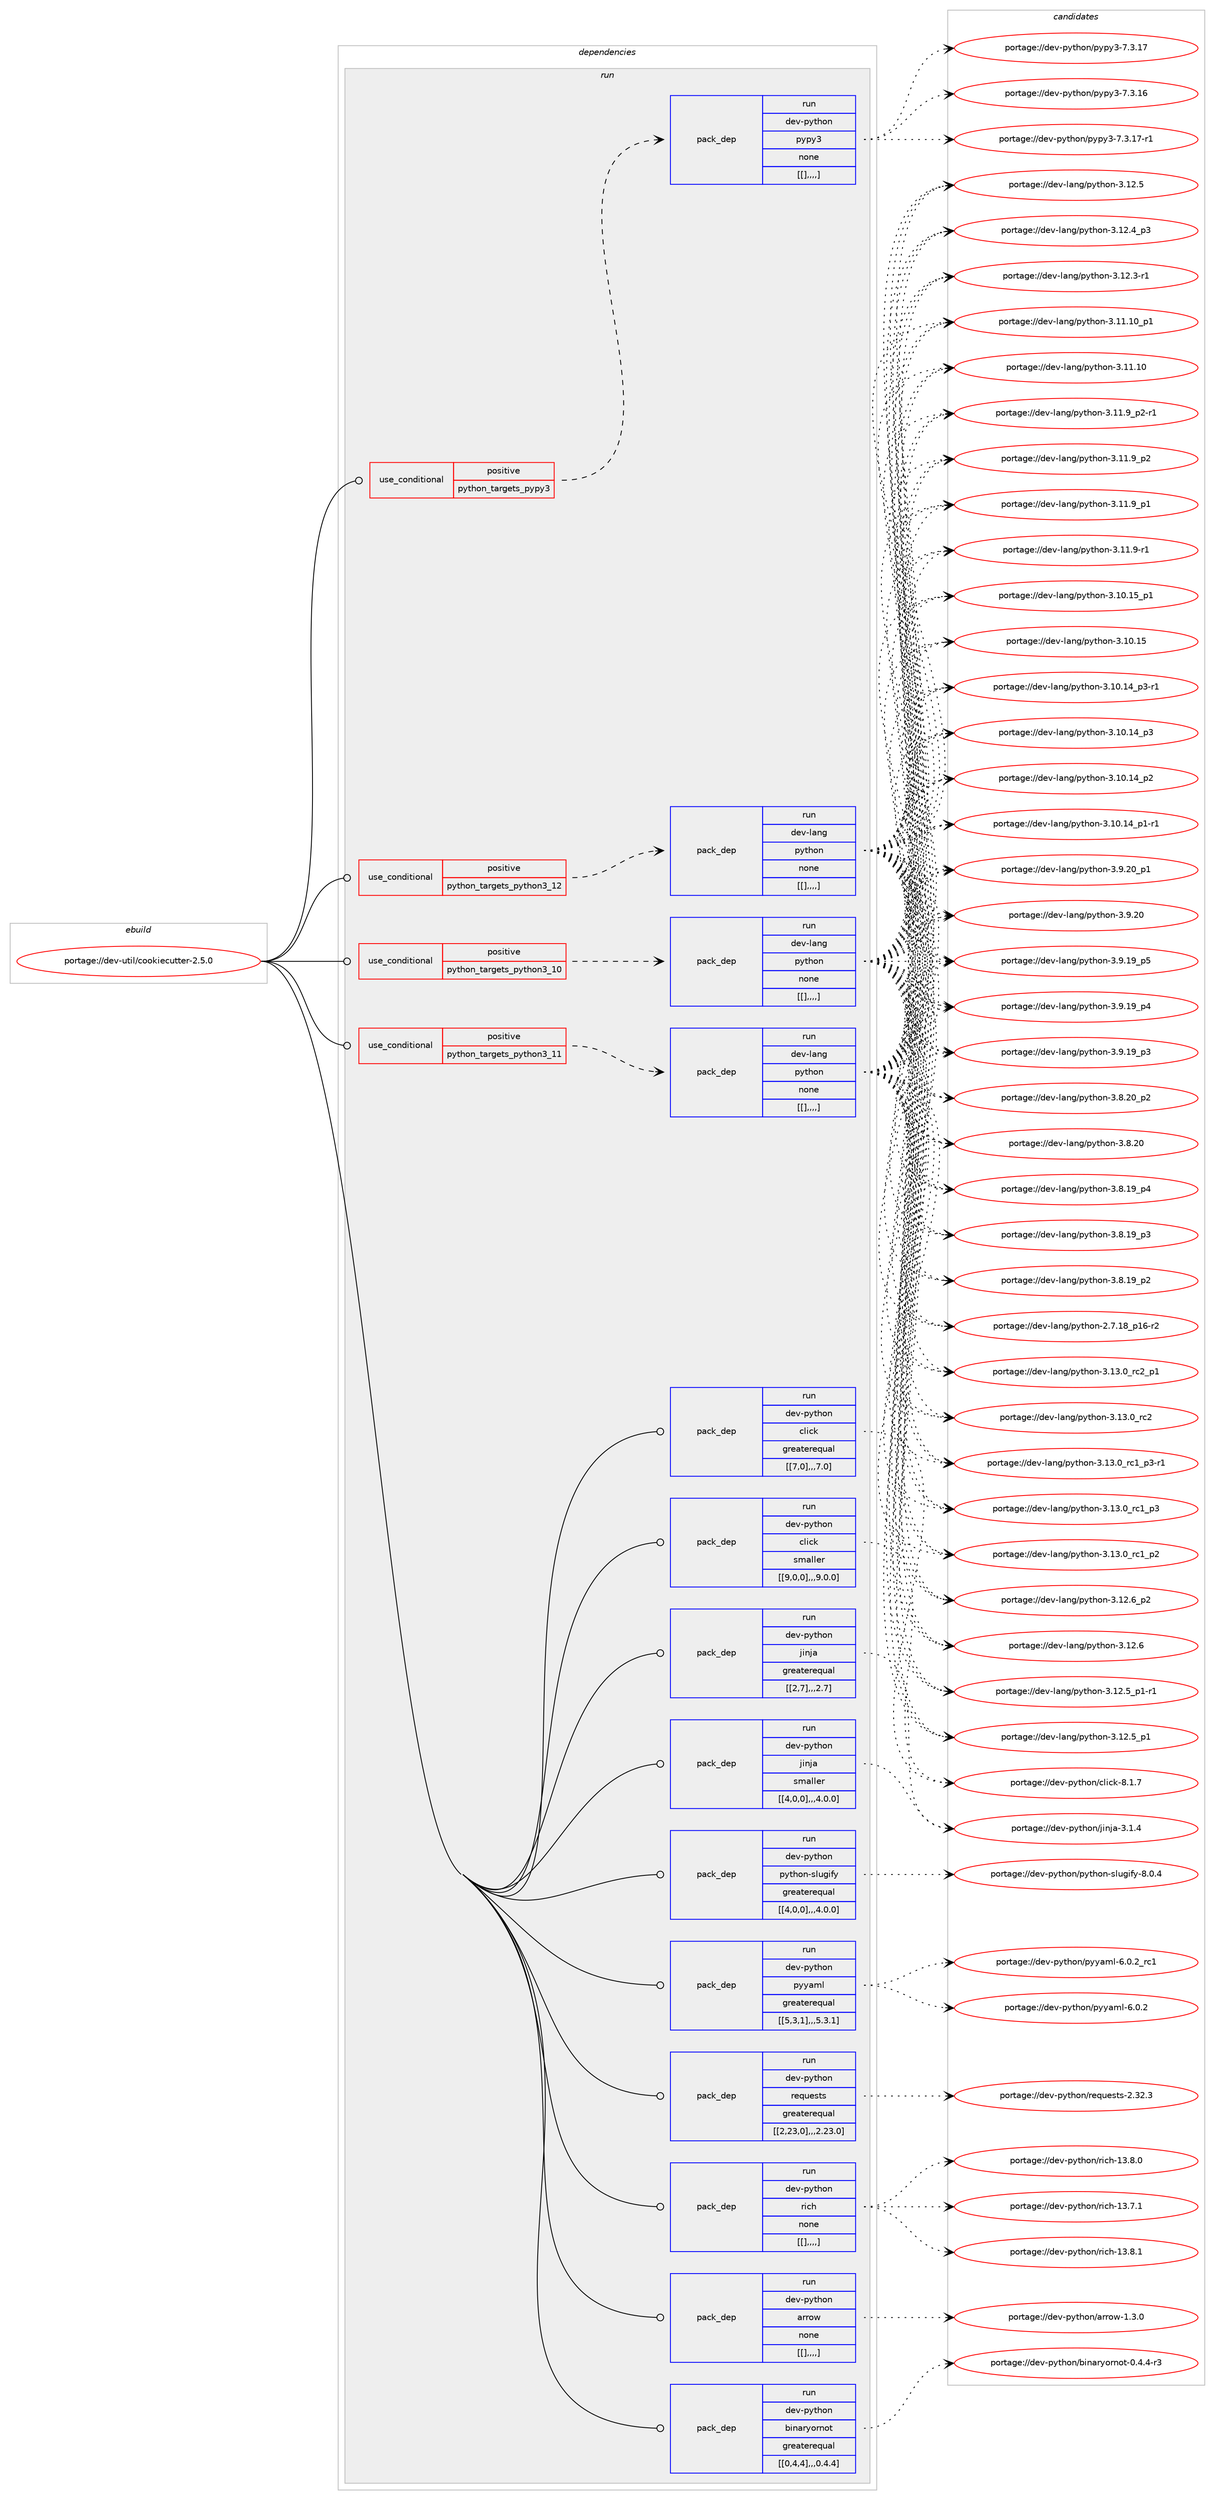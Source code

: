 digraph prolog {

# *************
# Graph options
# *************

newrank=true;
concentrate=true;
compound=true;
graph [rankdir=LR,fontname=Helvetica,fontsize=10,ranksep=1.5];#, ranksep=2.5, nodesep=0.2];
edge  [arrowhead=vee];
node  [fontname=Helvetica,fontsize=10];

# **********
# The ebuild
# **********

subgraph cluster_leftcol {
color=gray;
label=<<i>ebuild</i>>;
id [label="portage://dev-util/cookiecutter-2.5.0", color=red, width=4, href="../dev-util/cookiecutter-2.5.0.svg"];
}

# ****************
# The dependencies
# ****************

subgraph cluster_midcol {
color=gray;
label=<<i>dependencies</i>>;
subgraph cluster_compile {
fillcolor="#eeeeee";
style=filled;
label=<<i>compile</i>>;
}
subgraph cluster_compileandrun {
fillcolor="#eeeeee";
style=filled;
label=<<i>compile and run</i>>;
}
subgraph cluster_run {
fillcolor="#eeeeee";
style=filled;
label=<<i>run</i>>;
subgraph cond62130 {
dependency217337 [label=<<TABLE BORDER="0" CELLBORDER="1" CELLSPACING="0" CELLPADDING="4"><TR><TD ROWSPAN="3" CELLPADDING="10">use_conditional</TD></TR><TR><TD>positive</TD></TR><TR><TD>python_targets_pypy3</TD></TR></TABLE>>, shape=none, color=red];
subgraph pack153808 {
dependency217338 [label=<<TABLE BORDER="0" CELLBORDER="1" CELLSPACING="0" CELLPADDING="4" WIDTH="220"><TR><TD ROWSPAN="6" CELLPADDING="30">pack_dep</TD></TR><TR><TD WIDTH="110">run</TD></TR><TR><TD>dev-python</TD></TR><TR><TD>pypy3</TD></TR><TR><TD>none</TD></TR><TR><TD>[[],,,,]</TD></TR></TABLE>>, shape=none, color=blue];
}
dependency217337:e -> dependency217338:w [weight=20,style="dashed",arrowhead="vee"];
}
id:e -> dependency217337:w [weight=20,style="solid",arrowhead="odot"];
subgraph cond62131 {
dependency217339 [label=<<TABLE BORDER="0" CELLBORDER="1" CELLSPACING="0" CELLPADDING="4"><TR><TD ROWSPAN="3" CELLPADDING="10">use_conditional</TD></TR><TR><TD>positive</TD></TR><TR><TD>python_targets_python3_10</TD></TR></TABLE>>, shape=none, color=red];
subgraph pack153809 {
dependency217340 [label=<<TABLE BORDER="0" CELLBORDER="1" CELLSPACING="0" CELLPADDING="4" WIDTH="220"><TR><TD ROWSPAN="6" CELLPADDING="30">pack_dep</TD></TR><TR><TD WIDTH="110">run</TD></TR><TR><TD>dev-lang</TD></TR><TR><TD>python</TD></TR><TR><TD>none</TD></TR><TR><TD>[[],,,,]</TD></TR></TABLE>>, shape=none, color=blue];
}
dependency217339:e -> dependency217340:w [weight=20,style="dashed",arrowhead="vee"];
}
id:e -> dependency217339:w [weight=20,style="solid",arrowhead="odot"];
subgraph cond62132 {
dependency217341 [label=<<TABLE BORDER="0" CELLBORDER="1" CELLSPACING="0" CELLPADDING="4"><TR><TD ROWSPAN="3" CELLPADDING="10">use_conditional</TD></TR><TR><TD>positive</TD></TR><TR><TD>python_targets_python3_11</TD></TR></TABLE>>, shape=none, color=red];
subgraph pack153810 {
dependency217342 [label=<<TABLE BORDER="0" CELLBORDER="1" CELLSPACING="0" CELLPADDING="4" WIDTH="220"><TR><TD ROWSPAN="6" CELLPADDING="30">pack_dep</TD></TR><TR><TD WIDTH="110">run</TD></TR><TR><TD>dev-lang</TD></TR><TR><TD>python</TD></TR><TR><TD>none</TD></TR><TR><TD>[[],,,,]</TD></TR></TABLE>>, shape=none, color=blue];
}
dependency217341:e -> dependency217342:w [weight=20,style="dashed",arrowhead="vee"];
}
id:e -> dependency217341:w [weight=20,style="solid",arrowhead="odot"];
subgraph cond62133 {
dependency217343 [label=<<TABLE BORDER="0" CELLBORDER="1" CELLSPACING="0" CELLPADDING="4"><TR><TD ROWSPAN="3" CELLPADDING="10">use_conditional</TD></TR><TR><TD>positive</TD></TR><TR><TD>python_targets_python3_12</TD></TR></TABLE>>, shape=none, color=red];
subgraph pack153811 {
dependency217344 [label=<<TABLE BORDER="0" CELLBORDER="1" CELLSPACING="0" CELLPADDING="4" WIDTH="220"><TR><TD ROWSPAN="6" CELLPADDING="30">pack_dep</TD></TR><TR><TD WIDTH="110">run</TD></TR><TR><TD>dev-lang</TD></TR><TR><TD>python</TD></TR><TR><TD>none</TD></TR><TR><TD>[[],,,,]</TD></TR></TABLE>>, shape=none, color=blue];
}
dependency217343:e -> dependency217344:w [weight=20,style="dashed",arrowhead="vee"];
}
id:e -> dependency217343:w [weight=20,style="solid",arrowhead="odot"];
subgraph pack153812 {
dependency217345 [label=<<TABLE BORDER="0" CELLBORDER="1" CELLSPACING="0" CELLPADDING="4" WIDTH="220"><TR><TD ROWSPAN="6" CELLPADDING="30">pack_dep</TD></TR><TR><TD WIDTH="110">run</TD></TR><TR><TD>dev-python</TD></TR><TR><TD>arrow</TD></TR><TR><TD>none</TD></TR><TR><TD>[[],,,,]</TD></TR></TABLE>>, shape=none, color=blue];
}
id:e -> dependency217345:w [weight=20,style="solid",arrowhead="odot"];
subgraph pack153813 {
dependency217346 [label=<<TABLE BORDER="0" CELLBORDER="1" CELLSPACING="0" CELLPADDING="4" WIDTH="220"><TR><TD ROWSPAN="6" CELLPADDING="30">pack_dep</TD></TR><TR><TD WIDTH="110">run</TD></TR><TR><TD>dev-python</TD></TR><TR><TD>binaryornot</TD></TR><TR><TD>greaterequal</TD></TR><TR><TD>[[0,4,4],,,0.4.4]</TD></TR></TABLE>>, shape=none, color=blue];
}
id:e -> dependency217346:w [weight=20,style="solid",arrowhead="odot"];
subgraph pack153814 {
dependency217347 [label=<<TABLE BORDER="0" CELLBORDER="1" CELLSPACING="0" CELLPADDING="4" WIDTH="220"><TR><TD ROWSPAN="6" CELLPADDING="30">pack_dep</TD></TR><TR><TD WIDTH="110">run</TD></TR><TR><TD>dev-python</TD></TR><TR><TD>click</TD></TR><TR><TD>greaterequal</TD></TR><TR><TD>[[7,0],,,7.0]</TD></TR></TABLE>>, shape=none, color=blue];
}
id:e -> dependency217347:w [weight=20,style="solid",arrowhead="odot"];
subgraph pack153815 {
dependency217348 [label=<<TABLE BORDER="0" CELLBORDER="1" CELLSPACING="0" CELLPADDING="4" WIDTH="220"><TR><TD ROWSPAN="6" CELLPADDING="30">pack_dep</TD></TR><TR><TD WIDTH="110">run</TD></TR><TR><TD>dev-python</TD></TR><TR><TD>click</TD></TR><TR><TD>smaller</TD></TR><TR><TD>[[9,0,0],,,9.0.0]</TD></TR></TABLE>>, shape=none, color=blue];
}
id:e -> dependency217348:w [weight=20,style="solid",arrowhead="odot"];
subgraph pack153816 {
dependency217349 [label=<<TABLE BORDER="0" CELLBORDER="1" CELLSPACING="0" CELLPADDING="4" WIDTH="220"><TR><TD ROWSPAN="6" CELLPADDING="30">pack_dep</TD></TR><TR><TD WIDTH="110">run</TD></TR><TR><TD>dev-python</TD></TR><TR><TD>jinja</TD></TR><TR><TD>greaterequal</TD></TR><TR><TD>[[2,7],,,2.7]</TD></TR></TABLE>>, shape=none, color=blue];
}
id:e -> dependency217349:w [weight=20,style="solid",arrowhead="odot"];
subgraph pack153817 {
dependency217350 [label=<<TABLE BORDER="0" CELLBORDER="1" CELLSPACING="0" CELLPADDING="4" WIDTH="220"><TR><TD ROWSPAN="6" CELLPADDING="30">pack_dep</TD></TR><TR><TD WIDTH="110">run</TD></TR><TR><TD>dev-python</TD></TR><TR><TD>jinja</TD></TR><TR><TD>smaller</TD></TR><TR><TD>[[4,0,0],,,4.0.0]</TD></TR></TABLE>>, shape=none, color=blue];
}
id:e -> dependency217350:w [weight=20,style="solid",arrowhead="odot"];
subgraph pack153818 {
dependency217351 [label=<<TABLE BORDER="0" CELLBORDER="1" CELLSPACING="0" CELLPADDING="4" WIDTH="220"><TR><TD ROWSPAN="6" CELLPADDING="30">pack_dep</TD></TR><TR><TD WIDTH="110">run</TD></TR><TR><TD>dev-python</TD></TR><TR><TD>python-slugify</TD></TR><TR><TD>greaterequal</TD></TR><TR><TD>[[4,0,0],,,4.0.0]</TD></TR></TABLE>>, shape=none, color=blue];
}
id:e -> dependency217351:w [weight=20,style="solid",arrowhead="odot"];
subgraph pack153819 {
dependency217352 [label=<<TABLE BORDER="0" CELLBORDER="1" CELLSPACING="0" CELLPADDING="4" WIDTH="220"><TR><TD ROWSPAN="6" CELLPADDING="30">pack_dep</TD></TR><TR><TD WIDTH="110">run</TD></TR><TR><TD>dev-python</TD></TR><TR><TD>pyyaml</TD></TR><TR><TD>greaterequal</TD></TR><TR><TD>[[5,3,1],,,5.3.1]</TD></TR></TABLE>>, shape=none, color=blue];
}
id:e -> dependency217352:w [weight=20,style="solid",arrowhead="odot"];
subgraph pack153820 {
dependency217353 [label=<<TABLE BORDER="0" CELLBORDER="1" CELLSPACING="0" CELLPADDING="4" WIDTH="220"><TR><TD ROWSPAN="6" CELLPADDING="30">pack_dep</TD></TR><TR><TD WIDTH="110">run</TD></TR><TR><TD>dev-python</TD></TR><TR><TD>requests</TD></TR><TR><TD>greaterequal</TD></TR><TR><TD>[[2,23,0],,,2.23.0]</TD></TR></TABLE>>, shape=none, color=blue];
}
id:e -> dependency217353:w [weight=20,style="solid",arrowhead="odot"];
subgraph pack153821 {
dependency217354 [label=<<TABLE BORDER="0" CELLBORDER="1" CELLSPACING="0" CELLPADDING="4" WIDTH="220"><TR><TD ROWSPAN="6" CELLPADDING="30">pack_dep</TD></TR><TR><TD WIDTH="110">run</TD></TR><TR><TD>dev-python</TD></TR><TR><TD>rich</TD></TR><TR><TD>none</TD></TR><TR><TD>[[],,,,]</TD></TR></TABLE>>, shape=none, color=blue];
}
id:e -> dependency217354:w [weight=20,style="solid",arrowhead="odot"];
}
}

# **************
# The candidates
# **************

subgraph cluster_choices {
rank=same;
color=gray;
label=<<i>candidates</i>>;

subgraph choice153808 {
color=black;
nodesep=1;
choice100101118451121211161041111104711212111212151455546514649554511449 [label="portage://dev-python/pypy3-7.3.17-r1", color=red, width=4,href="../dev-python/pypy3-7.3.17-r1.svg"];
choice10010111845112121116104111110471121211121215145554651464955 [label="portage://dev-python/pypy3-7.3.17", color=red, width=4,href="../dev-python/pypy3-7.3.17.svg"];
choice10010111845112121116104111110471121211121215145554651464954 [label="portage://dev-python/pypy3-7.3.16", color=red, width=4,href="../dev-python/pypy3-7.3.16.svg"];
dependency217338:e -> choice100101118451121211161041111104711212111212151455546514649554511449:w [style=dotted,weight="100"];
dependency217338:e -> choice10010111845112121116104111110471121211121215145554651464955:w [style=dotted,weight="100"];
dependency217338:e -> choice10010111845112121116104111110471121211121215145554651464954:w [style=dotted,weight="100"];
}
subgraph choice153809 {
color=black;
nodesep=1;
choice100101118451089711010347112121116104111110455146495146489511499509511249 [label="portage://dev-lang/python-3.13.0_rc2_p1", color=red, width=4,href="../dev-lang/python-3.13.0_rc2_p1.svg"];
choice10010111845108971101034711212111610411111045514649514648951149950 [label="portage://dev-lang/python-3.13.0_rc2", color=red, width=4,href="../dev-lang/python-3.13.0_rc2.svg"];
choice1001011184510897110103471121211161041111104551464951464895114994995112514511449 [label="portage://dev-lang/python-3.13.0_rc1_p3-r1", color=red, width=4,href="../dev-lang/python-3.13.0_rc1_p3-r1.svg"];
choice100101118451089711010347112121116104111110455146495146489511499499511251 [label="portage://dev-lang/python-3.13.0_rc1_p3", color=red, width=4,href="../dev-lang/python-3.13.0_rc1_p3.svg"];
choice100101118451089711010347112121116104111110455146495146489511499499511250 [label="portage://dev-lang/python-3.13.0_rc1_p2", color=red, width=4,href="../dev-lang/python-3.13.0_rc1_p2.svg"];
choice100101118451089711010347112121116104111110455146495046549511250 [label="portage://dev-lang/python-3.12.6_p2", color=red, width=4,href="../dev-lang/python-3.12.6_p2.svg"];
choice10010111845108971101034711212111610411111045514649504654 [label="portage://dev-lang/python-3.12.6", color=red, width=4,href="../dev-lang/python-3.12.6.svg"];
choice1001011184510897110103471121211161041111104551464950465395112494511449 [label="portage://dev-lang/python-3.12.5_p1-r1", color=red, width=4,href="../dev-lang/python-3.12.5_p1-r1.svg"];
choice100101118451089711010347112121116104111110455146495046539511249 [label="portage://dev-lang/python-3.12.5_p1", color=red, width=4,href="../dev-lang/python-3.12.5_p1.svg"];
choice10010111845108971101034711212111610411111045514649504653 [label="portage://dev-lang/python-3.12.5", color=red, width=4,href="../dev-lang/python-3.12.5.svg"];
choice100101118451089711010347112121116104111110455146495046529511251 [label="portage://dev-lang/python-3.12.4_p3", color=red, width=4,href="../dev-lang/python-3.12.4_p3.svg"];
choice100101118451089711010347112121116104111110455146495046514511449 [label="portage://dev-lang/python-3.12.3-r1", color=red, width=4,href="../dev-lang/python-3.12.3-r1.svg"];
choice10010111845108971101034711212111610411111045514649494649489511249 [label="portage://dev-lang/python-3.11.10_p1", color=red, width=4,href="../dev-lang/python-3.11.10_p1.svg"];
choice1001011184510897110103471121211161041111104551464949464948 [label="portage://dev-lang/python-3.11.10", color=red, width=4,href="../dev-lang/python-3.11.10.svg"];
choice1001011184510897110103471121211161041111104551464949465795112504511449 [label="portage://dev-lang/python-3.11.9_p2-r1", color=red, width=4,href="../dev-lang/python-3.11.9_p2-r1.svg"];
choice100101118451089711010347112121116104111110455146494946579511250 [label="portage://dev-lang/python-3.11.9_p2", color=red, width=4,href="../dev-lang/python-3.11.9_p2.svg"];
choice100101118451089711010347112121116104111110455146494946579511249 [label="portage://dev-lang/python-3.11.9_p1", color=red, width=4,href="../dev-lang/python-3.11.9_p1.svg"];
choice100101118451089711010347112121116104111110455146494946574511449 [label="portage://dev-lang/python-3.11.9-r1", color=red, width=4,href="../dev-lang/python-3.11.9-r1.svg"];
choice10010111845108971101034711212111610411111045514649484649539511249 [label="portage://dev-lang/python-3.10.15_p1", color=red, width=4,href="../dev-lang/python-3.10.15_p1.svg"];
choice1001011184510897110103471121211161041111104551464948464953 [label="portage://dev-lang/python-3.10.15", color=red, width=4,href="../dev-lang/python-3.10.15.svg"];
choice100101118451089711010347112121116104111110455146494846495295112514511449 [label="portage://dev-lang/python-3.10.14_p3-r1", color=red, width=4,href="../dev-lang/python-3.10.14_p3-r1.svg"];
choice10010111845108971101034711212111610411111045514649484649529511251 [label="portage://dev-lang/python-3.10.14_p3", color=red, width=4,href="../dev-lang/python-3.10.14_p3.svg"];
choice10010111845108971101034711212111610411111045514649484649529511250 [label="portage://dev-lang/python-3.10.14_p2", color=red, width=4,href="../dev-lang/python-3.10.14_p2.svg"];
choice100101118451089711010347112121116104111110455146494846495295112494511449 [label="portage://dev-lang/python-3.10.14_p1-r1", color=red, width=4,href="../dev-lang/python-3.10.14_p1-r1.svg"];
choice100101118451089711010347112121116104111110455146574650489511249 [label="portage://dev-lang/python-3.9.20_p1", color=red, width=4,href="../dev-lang/python-3.9.20_p1.svg"];
choice10010111845108971101034711212111610411111045514657465048 [label="portage://dev-lang/python-3.9.20", color=red, width=4,href="../dev-lang/python-3.9.20.svg"];
choice100101118451089711010347112121116104111110455146574649579511253 [label="portage://dev-lang/python-3.9.19_p5", color=red, width=4,href="../dev-lang/python-3.9.19_p5.svg"];
choice100101118451089711010347112121116104111110455146574649579511252 [label="portage://dev-lang/python-3.9.19_p4", color=red, width=4,href="../dev-lang/python-3.9.19_p4.svg"];
choice100101118451089711010347112121116104111110455146574649579511251 [label="portage://dev-lang/python-3.9.19_p3", color=red, width=4,href="../dev-lang/python-3.9.19_p3.svg"];
choice100101118451089711010347112121116104111110455146564650489511250 [label="portage://dev-lang/python-3.8.20_p2", color=red, width=4,href="../dev-lang/python-3.8.20_p2.svg"];
choice10010111845108971101034711212111610411111045514656465048 [label="portage://dev-lang/python-3.8.20", color=red, width=4,href="../dev-lang/python-3.8.20.svg"];
choice100101118451089711010347112121116104111110455146564649579511252 [label="portage://dev-lang/python-3.8.19_p4", color=red, width=4,href="../dev-lang/python-3.8.19_p4.svg"];
choice100101118451089711010347112121116104111110455146564649579511251 [label="portage://dev-lang/python-3.8.19_p3", color=red, width=4,href="../dev-lang/python-3.8.19_p3.svg"];
choice100101118451089711010347112121116104111110455146564649579511250 [label="portage://dev-lang/python-3.8.19_p2", color=red, width=4,href="../dev-lang/python-3.8.19_p2.svg"];
choice100101118451089711010347112121116104111110455046554649569511249544511450 [label="portage://dev-lang/python-2.7.18_p16-r2", color=red, width=4,href="../dev-lang/python-2.7.18_p16-r2.svg"];
dependency217340:e -> choice100101118451089711010347112121116104111110455146495146489511499509511249:w [style=dotted,weight="100"];
dependency217340:e -> choice10010111845108971101034711212111610411111045514649514648951149950:w [style=dotted,weight="100"];
dependency217340:e -> choice1001011184510897110103471121211161041111104551464951464895114994995112514511449:w [style=dotted,weight="100"];
dependency217340:e -> choice100101118451089711010347112121116104111110455146495146489511499499511251:w [style=dotted,weight="100"];
dependency217340:e -> choice100101118451089711010347112121116104111110455146495146489511499499511250:w [style=dotted,weight="100"];
dependency217340:e -> choice100101118451089711010347112121116104111110455146495046549511250:w [style=dotted,weight="100"];
dependency217340:e -> choice10010111845108971101034711212111610411111045514649504654:w [style=dotted,weight="100"];
dependency217340:e -> choice1001011184510897110103471121211161041111104551464950465395112494511449:w [style=dotted,weight="100"];
dependency217340:e -> choice100101118451089711010347112121116104111110455146495046539511249:w [style=dotted,weight="100"];
dependency217340:e -> choice10010111845108971101034711212111610411111045514649504653:w [style=dotted,weight="100"];
dependency217340:e -> choice100101118451089711010347112121116104111110455146495046529511251:w [style=dotted,weight="100"];
dependency217340:e -> choice100101118451089711010347112121116104111110455146495046514511449:w [style=dotted,weight="100"];
dependency217340:e -> choice10010111845108971101034711212111610411111045514649494649489511249:w [style=dotted,weight="100"];
dependency217340:e -> choice1001011184510897110103471121211161041111104551464949464948:w [style=dotted,weight="100"];
dependency217340:e -> choice1001011184510897110103471121211161041111104551464949465795112504511449:w [style=dotted,weight="100"];
dependency217340:e -> choice100101118451089711010347112121116104111110455146494946579511250:w [style=dotted,weight="100"];
dependency217340:e -> choice100101118451089711010347112121116104111110455146494946579511249:w [style=dotted,weight="100"];
dependency217340:e -> choice100101118451089711010347112121116104111110455146494946574511449:w [style=dotted,weight="100"];
dependency217340:e -> choice10010111845108971101034711212111610411111045514649484649539511249:w [style=dotted,weight="100"];
dependency217340:e -> choice1001011184510897110103471121211161041111104551464948464953:w [style=dotted,weight="100"];
dependency217340:e -> choice100101118451089711010347112121116104111110455146494846495295112514511449:w [style=dotted,weight="100"];
dependency217340:e -> choice10010111845108971101034711212111610411111045514649484649529511251:w [style=dotted,weight="100"];
dependency217340:e -> choice10010111845108971101034711212111610411111045514649484649529511250:w [style=dotted,weight="100"];
dependency217340:e -> choice100101118451089711010347112121116104111110455146494846495295112494511449:w [style=dotted,weight="100"];
dependency217340:e -> choice100101118451089711010347112121116104111110455146574650489511249:w [style=dotted,weight="100"];
dependency217340:e -> choice10010111845108971101034711212111610411111045514657465048:w [style=dotted,weight="100"];
dependency217340:e -> choice100101118451089711010347112121116104111110455146574649579511253:w [style=dotted,weight="100"];
dependency217340:e -> choice100101118451089711010347112121116104111110455146574649579511252:w [style=dotted,weight="100"];
dependency217340:e -> choice100101118451089711010347112121116104111110455146574649579511251:w [style=dotted,weight="100"];
dependency217340:e -> choice100101118451089711010347112121116104111110455146564650489511250:w [style=dotted,weight="100"];
dependency217340:e -> choice10010111845108971101034711212111610411111045514656465048:w [style=dotted,weight="100"];
dependency217340:e -> choice100101118451089711010347112121116104111110455146564649579511252:w [style=dotted,weight="100"];
dependency217340:e -> choice100101118451089711010347112121116104111110455146564649579511251:w [style=dotted,weight="100"];
dependency217340:e -> choice100101118451089711010347112121116104111110455146564649579511250:w [style=dotted,weight="100"];
dependency217340:e -> choice100101118451089711010347112121116104111110455046554649569511249544511450:w [style=dotted,weight="100"];
}
subgraph choice153810 {
color=black;
nodesep=1;
choice100101118451089711010347112121116104111110455146495146489511499509511249 [label="portage://dev-lang/python-3.13.0_rc2_p1", color=red, width=4,href="../dev-lang/python-3.13.0_rc2_p1.svg"];
choice10010111845108971101034711212111610411111045514649514648951149950 [label="portage://dev-lang/python-3.13.0_rc2", color=red, width=4,href="../dev-lang/python-3.13.0_rc2.svg"];
choice1001011184510897110103471121211161041111104551464951464895114994995112514511449 [label="portage://dev-lang/python-3.13.0_rc1_p3-r1", color=red, width=4,href="../dev-lang/python-3.13.0_rc1_p3-r1.svg"];
choice100101118451089711010347112121116104111110455146495146489511499499511251 [label="portage://dev-lang/python-3.13.0_rc1_p3", color=red, width=4,href="../dev-lang/python-3.13.0_rc1_p3.svg"];
choice100101118451089711010347112121116104111110455146495146489511499499511250 [label="portage://dev-lang/python-3.13.0_rc1_p2", color=red, width=4,href="../dev-lang/python-3.13.0_rc1_p2.svg"];
choice100101118451089711010347112121116104111110455146495046549511250 [label="portage://dev-lang/python-3.12.6_p2", color=red, width=4,href="../dev-lang/python-3.12.6_p2.svg"];
choice10010111845108971101034711212111610411111045514649504654 [label="portage://dev-lang/python-3.12.6", color=red, width=4,href="../dev-lang/python-3.12.6.svg"];
choice1001011184510897110103471121211161041111104551464950465395112494511449 [label="portage://dev-lang/python-3.12.5_p1-r1", color=red, width=4,href="../dev-lang/python-3.12.5_p1-r1.svg"];
choice100101118451089711010347112121116104111110455146495046539511249 [label="portage://dev-lang/python-3.12.5_p1", color=red, width=4,href="../dev-lang/python-3.12.5_p1.svg"];
choice10010111845108971101034711212111610411111045514649504653 [label="portage://dev-lang/python-3.12.5", color=red, width=4,href="../dev-lang/python-3.12.5.svg"];
choice100101118451089711010347112121116104111110455146495046529511251 [label="portage://dev-lang/python-3.12.4_p3", color=red, width=4,href="../dev-lang/python-3.12.4_p3.svg"];
choice100101118451089711010347112121116104111110455146495046514511449 [label="portage://dev-lang/python-3.12.3-r1", color=red, width=4,href="../dev-lang/python-3.12.3-r1.svg"];
choice10010111845108971101034711212111610411111045514649494649489511249 [label="portage://dev-lang/python-3.11.10_p1", color=red, width=4,href="../dev-lang/python-3.11.10_p1.svg"];
choice1001011184510897110103471121211161041111104551464949464948 [label="portage://dev-lang/python-3.11.10", color=red, width=4,href="../dev-lang/python-3.11.10.svg"];
choice1001011184510897110103471121211161041111104551464949465795112504511449 [label="portage://dev-lang/python-3.11.9_p2-r1", color=red, width=4,href="../dev-lang/python-3.11.9_p2-r1.svg"];
choice100101118451089711010347112121116104111110455146494946579511250 [label="portage://dev-lang/python-3.11.9_p2", color=red, width=4,href="../dev-lang/python-3.11.9_p2.svg"];
choice100101118451089711010347112121116104111110455146494946579511249 [label="portage://dev-lang/python-3.11.9_p1", color=red, width=4,href="../dev-lang/python-3.11.9_p1.svg"];
choice100101118451089711010347112121116104111110455146494946574511449 [label="portage://dev-lang/python-3.11.9-r1", color=red, width=4,href="../dev-lang/python-3.11.9-r1.svg"];
choice10010111845108971101034711212111610411111045514649484649539511249 [label="portage://dev-lang/python-3.10.15_p1", color=red, width=4,href="../dev-lang/python-3.10.15_p1.svg"];
choice1001011184510897110103471121211161041111104551464948464953 [label="portage://dev-lang/python-3.10.15", color=red, width=4,href="../dev-lang/python-3.10.15.svg"];
choice100101118451089711010347112121116104111110455146494846495295112514511449 [label="portage://dev-lang/python-3.10.14_p3-r1", color=red, width=4,href="../dev-lang/python-3.10.14_p3-r1.svg"];
choice10010111845108971101034711212111610411111045514649484649529511251 [label="portage://dev-lang/python-3.10.14_p3", color=red, width=4,href="../dev-lang/python-3.10.14_p3.svg"];
choice10010111845108971101034711212111610411111045514649484649529511250 [label="portage://dev-lang/python-3.10.14_p2", color=red, width=4,href="../dev-lang/python-3.10.14_p2.svg"];
choice100101118451089711010347112121116104111110455146494846495295112494511449 [label="portage://dev-lang/python-3.10.14_p1-r1", color=red, width=4,href="../dev-lang/python-3.10.14_p1-r1.svg"];
choice100101118451089711010347112121116104111110455146574650489511249 [label="portage://dev-lang/python-3.9.20_p1", color=red, width=4,href="../dev-lang/python-3.9.20_p1.svg"];
choice10010111845108971101034711212111610411111045514657465048 [label="portage://dev-lang/python-3.9.20", color=red, width=4,href="../dev-lang/python-3.9.20.svg"];
choice100101118451089711010347112121116104111110455146574649579511253 [label="portage://dev-lang/python-3.9.19_p5", color=red, width=4,href="../dev-lang/python-3.9.19_p5.svg"];
choice100101118451089711010347112121116104111110455146574649579511252 [label="portage://dev-lang/python-3.9.19_p4", color=red, width=4,href="../dev-lang/python-3.9.19_p4.svg"];
choice100101118451089711010347112121116104111110455146574649579511251 [label="portage://dev-lang/python-3.9.19_p3", color=red, width=4,href="../dev-lang/python-3.9.19_p3.svg"];
choice100101118451089711010347112121116104111110455146564650489511250 [label="portage://dev-lang/python-3.8.20_p2", color=red, width=4,href="../dev-lang/python-3.8.20_p2.svg"];
choice10010111845108971101034711212111610411111045514656465048 [label="portage://dev-lang/python-3.8.20", color=red, width=4,href="../dev-lang/python-3.8.20.svg"];
choice100101118451089711010347112121116104111110455146564649579511252 [label="portage://dev-lang/python-3.8.19_p4", color=red, width=4,href="../dev-lang/python-3.8.19_p4.svg"];
choice100101118451089711010347112121116104111110455146564649579511251 [label="portage://dev-lang/python-3.8.19_p3", color=red, width=4,href="../dev-lang/python-3.8.19_p3.svg"];
choice100101118451089711010347112121116104111110455146564649579511250 [label="portage://dev-lang/python-3.8.19_p2", color=red, width=4,href="../dev-lang/python-3.8.19_p2.svg"];
choice100101118451089711010347112121116104111110455046554649569511249544511450 [label="portage://dev-lang/python-2.7.18_p16-r2", color=red, width=4,href="../dev-lang/python-2.7.18_p16-r2.svg"];
dependency217342:e -> choice100101118451089711010347112121116104111110455146495146489511499509511249:w [style=dotted,weight="100"];
dependency217342:e -> choice10010111845108971101034711212111610411111045514649514648951149950:w [style=dotted,weight="100"];
dependency217342:e -> choice1001011184510897110103471121211161041111104551464951464895114994995112514511449:w [style=dotted,weight="100"];
dependency217342:e -> choice100101118451089711010347112121116104111110455146495146489511499499511251:w [style=dotted,weight="100"];
dependency217342:e -> choice100101118451089711010347112121116104111110455146495146489511499499511250:w [style=dotted,weight="100"];
dependency217342:e -> choice100101118451089711010347112121116104111110455146495046549511250:w [style=dotted,weight="100"];
dependency217342:e -> choice10010111845108971101034711212111610411111045514649504654:w [style=dotted,weight="100"];
dependency217342:e -> choice1001011184510897110103471121211161041111104551464950465395112494511449:w [style=dotted,weight="100"];
dependency217342:e -> choice100101118451089711010347112121116104111110455146495046539511249:w [style=dotted,weight="100"];
dependency217342:e -> choice10010111845108971101034711212111610411111045514649504653:w [style=dotted,weight="100"];
dependency217342:e -> choice100101118451089711010347112121116104111110455146495046529511251:w [style=dotted,weight="100"];
dependency217342:e -> choice100101118451089711010347112121116104111110455146495046514511449:w [style=dotted,weight="100"];
dependency217342:e -> choice10010111845108971101034711212111610411111045514649494649489511249:w [style=dotted,weight="100"];
dependency217342:e -> choice1001011184510897110103471121211161041111104551464949464948:w [style=dotted,weight="100"];
dependency217342:e -> choice1001011184510897110103471121211161041111104551464949465795112504511449:w [style=dotted,weight="100"];
dependency217342:e -> choice100101118451089711010347112121116104111110455146494946579511250:w [style=dotted,weight="100"];
dependency217342:e -> choice100101118451089711010347112121116104111110455146494946579511249:w [style=dotted,weight="100"];
dependency217342:e -> choice100101118451089711010347112121116104111110455146494946574511449:w [style=dotted,weight="100"];
dependency217342:e -> choice10010111845108971101034711212111610411111045514649484649539511249:w [style=dotted,weight="100"];
dependency217342:e -> choice1001011184510897110103471121211161041111104551464948464953:w [style=dotted,weight="100"];
dependency217342:e -> choice100101118451089711010347112121116104111110455146494846495295112514511449:w [style=dotted,weight="100"];
dependency217342:e -> choice10010111845108971101034711212111610411111045514649484649529511251:w [style=dotted,weight="100"];
dependency217342:e -> choice10010111845108971101034711212111610411111045514649484649529511250:w [style=dotted,weight="100"];
dependency217342:e -> choice100101118451089711010347112121116104111110455146494846495295112494511449:w [style=dotted,weight="100"];
dependency217342:e -> choice100101118451089711010347112121116104111110455146574650489511249:w [style=dotted,weight="100"];
dependency217342:e -> choice10010111845108971101034711212111610411111045514657465048:w [style=dotted,weight="100"];
dependency217342:e -> choice100101118451089711010347112121116104111110455146574649579511253:w [style=dotted,weight="100"];
dependency217342:e -> choice100101118451089711010347112121116104111110455146574649579511252:w [style=dotted,weight="100"];
dependency217342:e -> choice100101118451089711010347112121116104111110455146574649579511251:w [style=dotted,weight="100"];
dependency217342:e -> choice100101118451089711010347112121116104111110455146564650489511250:w [style=dotted,weight="100"];
dependency217342:e -> choice10010111845108971101034711212111610411111045514656465048:w [style=dotted,weight="100"];
dependency217342:e -> choice100101118451089711010347112121116104111110455146564649579511252:w [style=dotted,weight="100"];
dependency217342:e -> choice100101118451089711010347112121116104111110455146564649579511251:w [style=dotted,weight="100"];
dependency217342:e -> choice100101118451089711010347112121116104111110455146564649579511250:w [style=dotted,weight="100"];
dependency217342:e -> choice100101118451089711010347112121116104111110455046554649569511249544511450:w [style=dotted,weight="100"];
}
subgraph choice153811 {
color=black;
nodesep=1;
choice100101118451089711010347112121116104111110455146495146489511499509511249 [label="portage://dev-lang/python-3.13.0_rc2_p1", color=red, width=4,href="../dev-lang/python-3.13.0_rc2_p1.svg"];
choice10010111845108971101034711212111610411111045514649514648951149950 [label="portage://dev-lang/python-3.13.0_rc2", color=red, width=4,href="../dev-lang/python-3.13.0_rc2.svg"];
choice1001011184510897110103471121211161041111104551464951464895114994995112514511449 [label="portage://dev-lang/python-3.13.0_rc1_p3-r1", color=red, width=4,href="../dev-lang/python-3.13.0_rc1_p3-r1.svg"];
choice100101118451089711010347112121116104111110455146495146489511499499511251 [label="portage://dev-lang/python-3.13.0_rc1_p3", color=red, width=4,href="../dev-lang/python-3.13.0_rc1_p3.svg"];
choice100101118451089711010347112121116104111110455146495146489511499499511250 [label="portage://dev-lang/python-3.13.0_rc1_p2", color=red, width=4,href="../dev-lang/python-3.13.0_rc1_p2.svg"];
choice100101118451089711010347112121116104111110455146495046549511250 [label="portage://dev-lang/python-3.12.6_p2", color=red, width=4,href="../dev-lang/python-3.12.6_p2.svg"];
choice10010111845108971101034711212111610411111045514649504654 [label="portage://dev-lang/python-3.12.6", color=red, width=4,href="../dev-lang/python-3.12.6.svg"];
choice1001011184510897110103471121211161041111104551464950465395112494511449 [label="portage://dev-lang/python-3.12.5_p1-r1", color=red, width=4,href="../dev-lang/python-3.12.5_p1-r1.svg"];
choice100101118451089711010347112121116104111110455146495046539511249 [label="portage://dev-lang/python-3.12.5_p1", color=red, width=4,href="../dev-lang/python-3.12.5_p1.svg"];
choice10010111845108971101034711212111610411111045514649504653 [label="portage://dev-lang/python-3.12.5", color=red, width=4,href="../dev-lang/python-3.12.5.svg"];
choice100101118451089711010347112121116104111110455146495046529511251 [label="portage://dev-lang/python-3.12.4_p3", color=red, width=4,href="../dev-lang/python-3.12.4_p3.svg"];
choice100101118451089711010347112121116104111110455146495046514511449 [label="portage://dev-lang/python-3.12.3-r1", color=red, width=4,href="../dev-lang/python-3.12.3-r1.svg"];
choice10010111845108971101034711212111610411111045514649494649489511249 [label="portage://dev-lang/python-3.11.10_p1", color=red, width=4,href="../dev-lang/python-3.11.10_p1.svg"];
choice1001011184510897110103471121211161041111104551464949464948 [label="portage://dev-lang/python-3.11.10", color=red, width=4,href="../dev-lang/python-3.11.10.svg"];
choice1001011184510897110103471121211161041111104551464949465795112504511449 [label="portage://dev-lang/python-3.11.9_p2-r1", color=red, width=4,href="../dev-lang/python-3.11.9_p2-r1.svg"];
choice100101118451089711010347112121116104111110455146494946579511250 [label="portage://dev-lang/python-3.11.9_p2", color=red, width=4,href="../dev-lang/python-3.11.9_p2.svg"];
choice100101118451089711010347112121116104111110455146494946579511249 [label="portage://dev-lang/python-3.11.9_p1", color=red, width=4,href="../dev-lang/python-3.11.9_p1.svg"];
choice100101118451089711010347112121116104111110455146494946574511449 [label="portage://dev-lang/python-3.11.9-r1", color=red, width=4,href="../dev-lang/python-3.11.9-r1.svg"];
choice10010111845108971101034711212111610411111045514649484649539511249 [label="portage://dev-lang/python-3.10.15_p1", color=red, width=4,href="../dev-lang/python-3.10.15_p1.svg"];
choice1001011184510897110103471121211161041111104551464948464953 [label="portage://dev-lang/python-3.10.15", color=red, width=4,href="../dev-lang/python-3.10.15.svg"];
choice100101118451089711010347112121116104111110455146494846495295112514511449 [label="portage://dev-lang/python-3.10.14_p3-r1", color=red, width=4,href="../dev-lang/python-3.10.14_p3-r1.svg"];
choice10010111845108971101034711212111610411111045514649484649529511251 [label="portage://dev-lang/python-3.10.14_p3", color=red, width=4,href="../dev-lang/python-3.10.14_p3.svg"];
choice10010111845108971101034711212111610411111045514649484649529511250 [label="portage://dev-lang/python-3.10.14_p2", color=red, width=4,href="../dev-lang/python-3.10.14_p2.svg"];
choice100101118451089711010347112121116104111110455146494846495295112494511449 [label="portage://dev-lang/python-3.10.14_p1-r1", color=red, width=4,href="../dev-lang/python-3.10.14_p1-r1.svg"];
choice100101118451089711010347112121116104111110455146574650489511249 [label="portage://dev-lang/python-3.9.20_p1", color=red, width=4,href="../dev-lang/python-3.9.20_p1.svg"];
choice10010111845108971101034711212111610411111045514657465048 [label="portage://dev-lang/python-3.9.20", color=red, width=4,href="../dev-lang/python-3.9.20.svg"];
choice100101118451089711010347112121116104111110455146574649579511253 [label="portage://dev-lang/python-3.9.19_p5", color=red, width=4,href="../dev-lang/python-3.9.19_p5.svg"];
choice100101118451089711010347112121116104111110455146574649579511252 [label="portage://dev-lang/python-3.9.19_p4", color=red, width=4,href="../dev-lang/python-3.9.19_p4.svg"];
choice100101118451089711010347112121116104111110455146574649579511251 [label="portage://dev-lang/python-3.9.19_p3", color=red, width=4,href="../dev-lang/python-3.9.19_p3.svg"];
choice100101118451089711010347112121116104111110455146564650489511250 [label="portage://dev-lang/python-3.8.20_p2", color=red, width=4,href="../dev-lang/python-3.8.20_p2.svg"];
choice10010111845108971101034711212111610411111045514656465048 [label="portage://dev-lang/python-3.8.20", color=red, width=4,href="../dev-lang/python-3.8.20.svg"];
choice100101118451089711010347112121116104111110455146564649579511252 [label="portage://dev-lang/python-3.8.19_p4", color=red, width=4,href="../dev-lang/python-3.8.19_p4.svg"];
choice100101118451089711010347112121116104111110455146564649579511251 [label="portage://dev-lang/python-3.8.19_p3", color=red, width=4,href="../dev-lang/python-3.8.19_p3.svg"];
choice100101118451089711010347112121116104111110455146564649579511250 [label="portage://dev-lang/python-3.8.19_p2", color=red, width=4,href="../dev-lang/python-3.8.19_p2.svg"];
choice100101118451089711010347112121116104111110455046554649569511249544511450 [label="portage://dev-lang/python-2.7.18_p16-r2", color=red, width=4,href="../dev-lang/python-2.7.18_p16-r2.svg"];
dependency217344:e -> choice100101118451089711010347112121116104111110455146495146489511499509511249:w [style=dotted,weight="100"];
dependency217344:e -> choice10010111845108971101034711212111610411111045514649514648951149950:w [style=dotted,weight="100"];
dependency217344:e -> choice1001011184510897110103471121211161041111104551464951464895114994995112514511449:w [style=dotted,weight="100"];
dependency217344:e -> choice100101118451089711010347112121116104111110455146495146489511499499511251:w [style=dotted,weight="100"];
dependency217344:e -> choice100101118451089711010347112121116104111110455146495146489511499499511250:w [style=dotted,weight="100"];
dependency217344:e -> choice100101118451089711010347112121116104111110455146495046549511250:w [style=dotted,weight="100"];
dependency217344:e -> choice10010111845108971101034711212111610411111045514649504654:w [style=dotted,weight="100"];
dependency217344:e -> choice1001011184510897110103471121211161041111104551464950465395112494511449:w [style=dotted,weight="100"];
dependency217344:e -> choice100101118451089711010347112121116104111110455146495046539511249:w [style=dotted,weight="100"];
dependency217344:e -> choice10010111845108971101034711212111610411111045514649504653:w [style=dotted,weight="100"];
dependency217344:e -> choice100101118451089711010347112121116104111110455146495046529511251:w [style=dotted,weight="100"];
dependency217344:e -> choice100101118451089711010347112121116104111110455146495046514511449:w [style=dotted,weight="100"];
dependency217344:e -> choice10010111845108971101034711212111610411111045514649494649489511249:w [style=dotted,weight="100"];
dependency217344:e -> choice1001011184510897110103471121211161041111104551464949464948:w [style=dotted,weight="100"];
dependency217344:e -> choice1001011184510897110103471121211161041111104551464949465795112504511449:w [style=dotted,weight="100"];
dependency217344:e -> choice100101118451089711010347112121116104111110455146494946579511250:w [style=dotted,weight="100"];
dependency217344:e -> choice100101118451089711010347112121116104111110455146494946579511249:w [style=dotted,weight="100"];
dependency217344:e -> choice100101118451089711010347112121116104111110455146494946574511449:w [style=dotted,weight="100"];
dependency217344:e -> choice10010111845108971101034711212111610411111045514649484649539511249:w [style=dotted,weight="100"];
dependency217344:e -> choice1001011184510897110103471121211161041111104551464948464953:w [style=dotted,weight="100"];
dependency217344:e -> choice100101118451089711010347112121116104111110455146494846495295112514511449:w [style=dotted,weight="100"];
dependency217344:e -> choice10010111845108971101034711212111610411111045514649484649529511251:w [style=dotted,weight="100"];
dependency217344:e -> choice10010111845108971101034711212111610411111045514649484649529511250:w [style=dotted,weight="100"];
dependency217344:e -> choice100101118451089711010347112121116104111110455146494846495295112494511449:w [style=dotted,weight="100"];
dependency217344:e -> choice100101118451089711010347112121116104111110455146574650489511249:w [style=dotted,weight="100"];
dependency217344:e -> choice10010111845108971101034711212111610411111045514657465048:w [style=dotted,weight="100"];
dependency217344:e -> choice100101118451089711010347112121116104111110455146574649579511253:w [style=dotted,weight="100"];
dependency217344:e -> choice100101118451089711010347112121116104111110455146574649579511252:w [style=dotted,weight="100"];
dependency217344:e -> choice100101118451089711010347112121116104111110455146574649579511251:w [style=dotted,weight="100"];
dependency217344:e -> choice100101118451089711010347112121116104111110455146564650489511250:w [style=dotted,weight="100"];
dependency217344:e -> choice10010111845108971101034711212111610411111045514656465048:w [style=dotted,weight="100"];
dependency217344:e -> choice100101118451089711010347112121116104111110455146564649579511252:w [style=dotted,weight="100"];
dependency217344:e -> choice100101118451089711010347112121116104111110455146564649579511251:w [style=dotted,weight="100"];
dependency217344:e -> choice100101118451089711010347112121116104111110455146564649579511250:w [style=dotted,weight="100"];
dependency217344:e -> choice100101118451089711010347112121116104111110455046554649569511249544511450:w [style=dotted,weight="100"];
}
subgraph choice153812 {
color=black;
nodesep=1;
choice100101118451121211161041111104797114114111119454946514648 [label="portage://dev-python/arrow-1.3.0", color=red, width=4,href="../dev-python/arrow-1.3.0.svg"];
dependency217345:e -> choice100101118451121211161041111104797114114111119454946514648:w [style=dotted,weight="100"];
}
subgraph choice153813 {
color=black;
nodesep=1;
choice100101118451121211161041111104798105110971141211111141101111164548465246524511451 [label="portage://dev-python/binaryornot-0.4.4-r3", color=red, width=4,href="../dev-python/binaryornot-0.4.4-r3.svg"];
dependency217346:e -> choice100101118451121211161041111104798105110971141211111141101111164548465246524511451:w [style=dotted,weight="100"];
}
subgraph choice153814 {
color=black;
nodesep=1;
choice10010111845112121116104111110479910810599107455646494655 [label="portage://dev-python/click-8.1.7", color=red, width=4,href="../dev-python/click-8.1.7.svg"];
dependency217347:e -> choice10010111845112121116104111110479910810599107455646494655:w [style=dotted,weight="100"];
}
subgraph choice153815 {
color=black;
nodesep=1;
choice10010111845112121116104111110479910810599107455646494655 [label="portage://dev-python/click-8.1.7", color=red, width=4,href="../dev-python/click-8.1.7.svg"];
dependency217348:e -> choice10010111845112121116104111110479910810599107455646494655:w [style=dotted,weight="100"];
}
subgraph choice153816 {
color=black;
nodesep=1;
choice100101118451121211161041111104710610511010697455146494652 [label="portage://dev-python/jinja-3.1.4", color=red, width=4,href="../dev-python/jinja-3.1.4.svg"];
dependency217349:e -> choice100101118451121211161041111104710610511010697455146494652:w [style=dotted,weight="100"];
}
subgraph choice153817 {
color=black;
nodesep=1;
choice100101118451121211161041111104710610511010697455146494652 [label="portage://dev-python/jinja-3.1.4", color=red, width=4,href="../dev-python/jinja-3.1.4.svg"];
dependency217350:e -> choice100101118451121211161041111104710610511010697455146494652:w [style=dotted,weight="100"];
}
subgraph choice153818 {
color=black;
nodesep=1;
choice100101118451121211161041111104711212111610411111045115108117103105102121455646484652 [label="portage://dev-python/python-slugify-8.0.4", color=red, width=4,href="../dev-python/python-slugify-8.0.4.svg"];
dependency217351:e -> choice100101118451121211161041111104711212111610411111045115108117103105102121455646484652:w [style=dotted,weight="100"];
}
subgraph choice153819 {
color=black;
nodesep=1;
choice100101118451121211161041111104711212112197109108455446484650951149949 [label="portage://dev-python/pyyaml-6.0.2_rc1", color=red, width=4,href="../dev-python/pyyaml-6.0.2_rc1.svg"];
choice100101118451121211161041111104711212112197109108455446484650 [label="portage://dev-python/pyyaml-6.0.2", color=red, width=4,href="../dev-python/pyyaml-6.0.2.svg"];
dependency217352:e -> choice100101118451121211161041111104711212112197109108455446484650951149949:w [style=dotted,weight="100"];
dependency217352:e -> choice100101118451121211161041111104711212112197109108455446484650:w [style=dotted,weight="100"];
}
subgraph choice153820 {
color=black;
nodesep=1;
choice100101118451121211161041111104711410111311710111511611545504651504651 [label="portage://dev-python/requests-2.32.3", color=red, width=4,href="../dev-python/requests-2.32.3.svg"];
dependency217353:e -> choice100101118451121211161041111104711410111311710111511611545504651504651:w [style=dotted,weight="100"];
}
subgraph choice153821 {
color=black;
nodesep=1;
choice10010111845112121116104111110471141059910445495146564649 [label="portage://dev-python/rich-13.8.1", color=red, width=4,href="../dev-python/rich-13.8.1.svg"];
choice10010111845112121116104111110471141059910445495146564648 [label="portage://dev-python/rich-13.8.0", color=red, width=4,href="../dev-python/rich-13.8.0.svg"];
choice10010111845112121116104111110471141059910445495146554649 [label="portage://dev-python/rich-13.7.1", color=red, width=4,href="../dev-python/rich-13.7.1.svg"];
dependency217354:e -> choice10010111845112121116104111110471141059910445495146564649:w [style=dotted,weight="100"];
dependency217354:e -> choice10010111845112121116104111110471141059910445495146564648:w [style=dotted,weight="100"];
dependency217354:e -> choice10010111845112121116104111110471141059910445495146554649:w [style=dotted,weight="100"];
}
}

}
